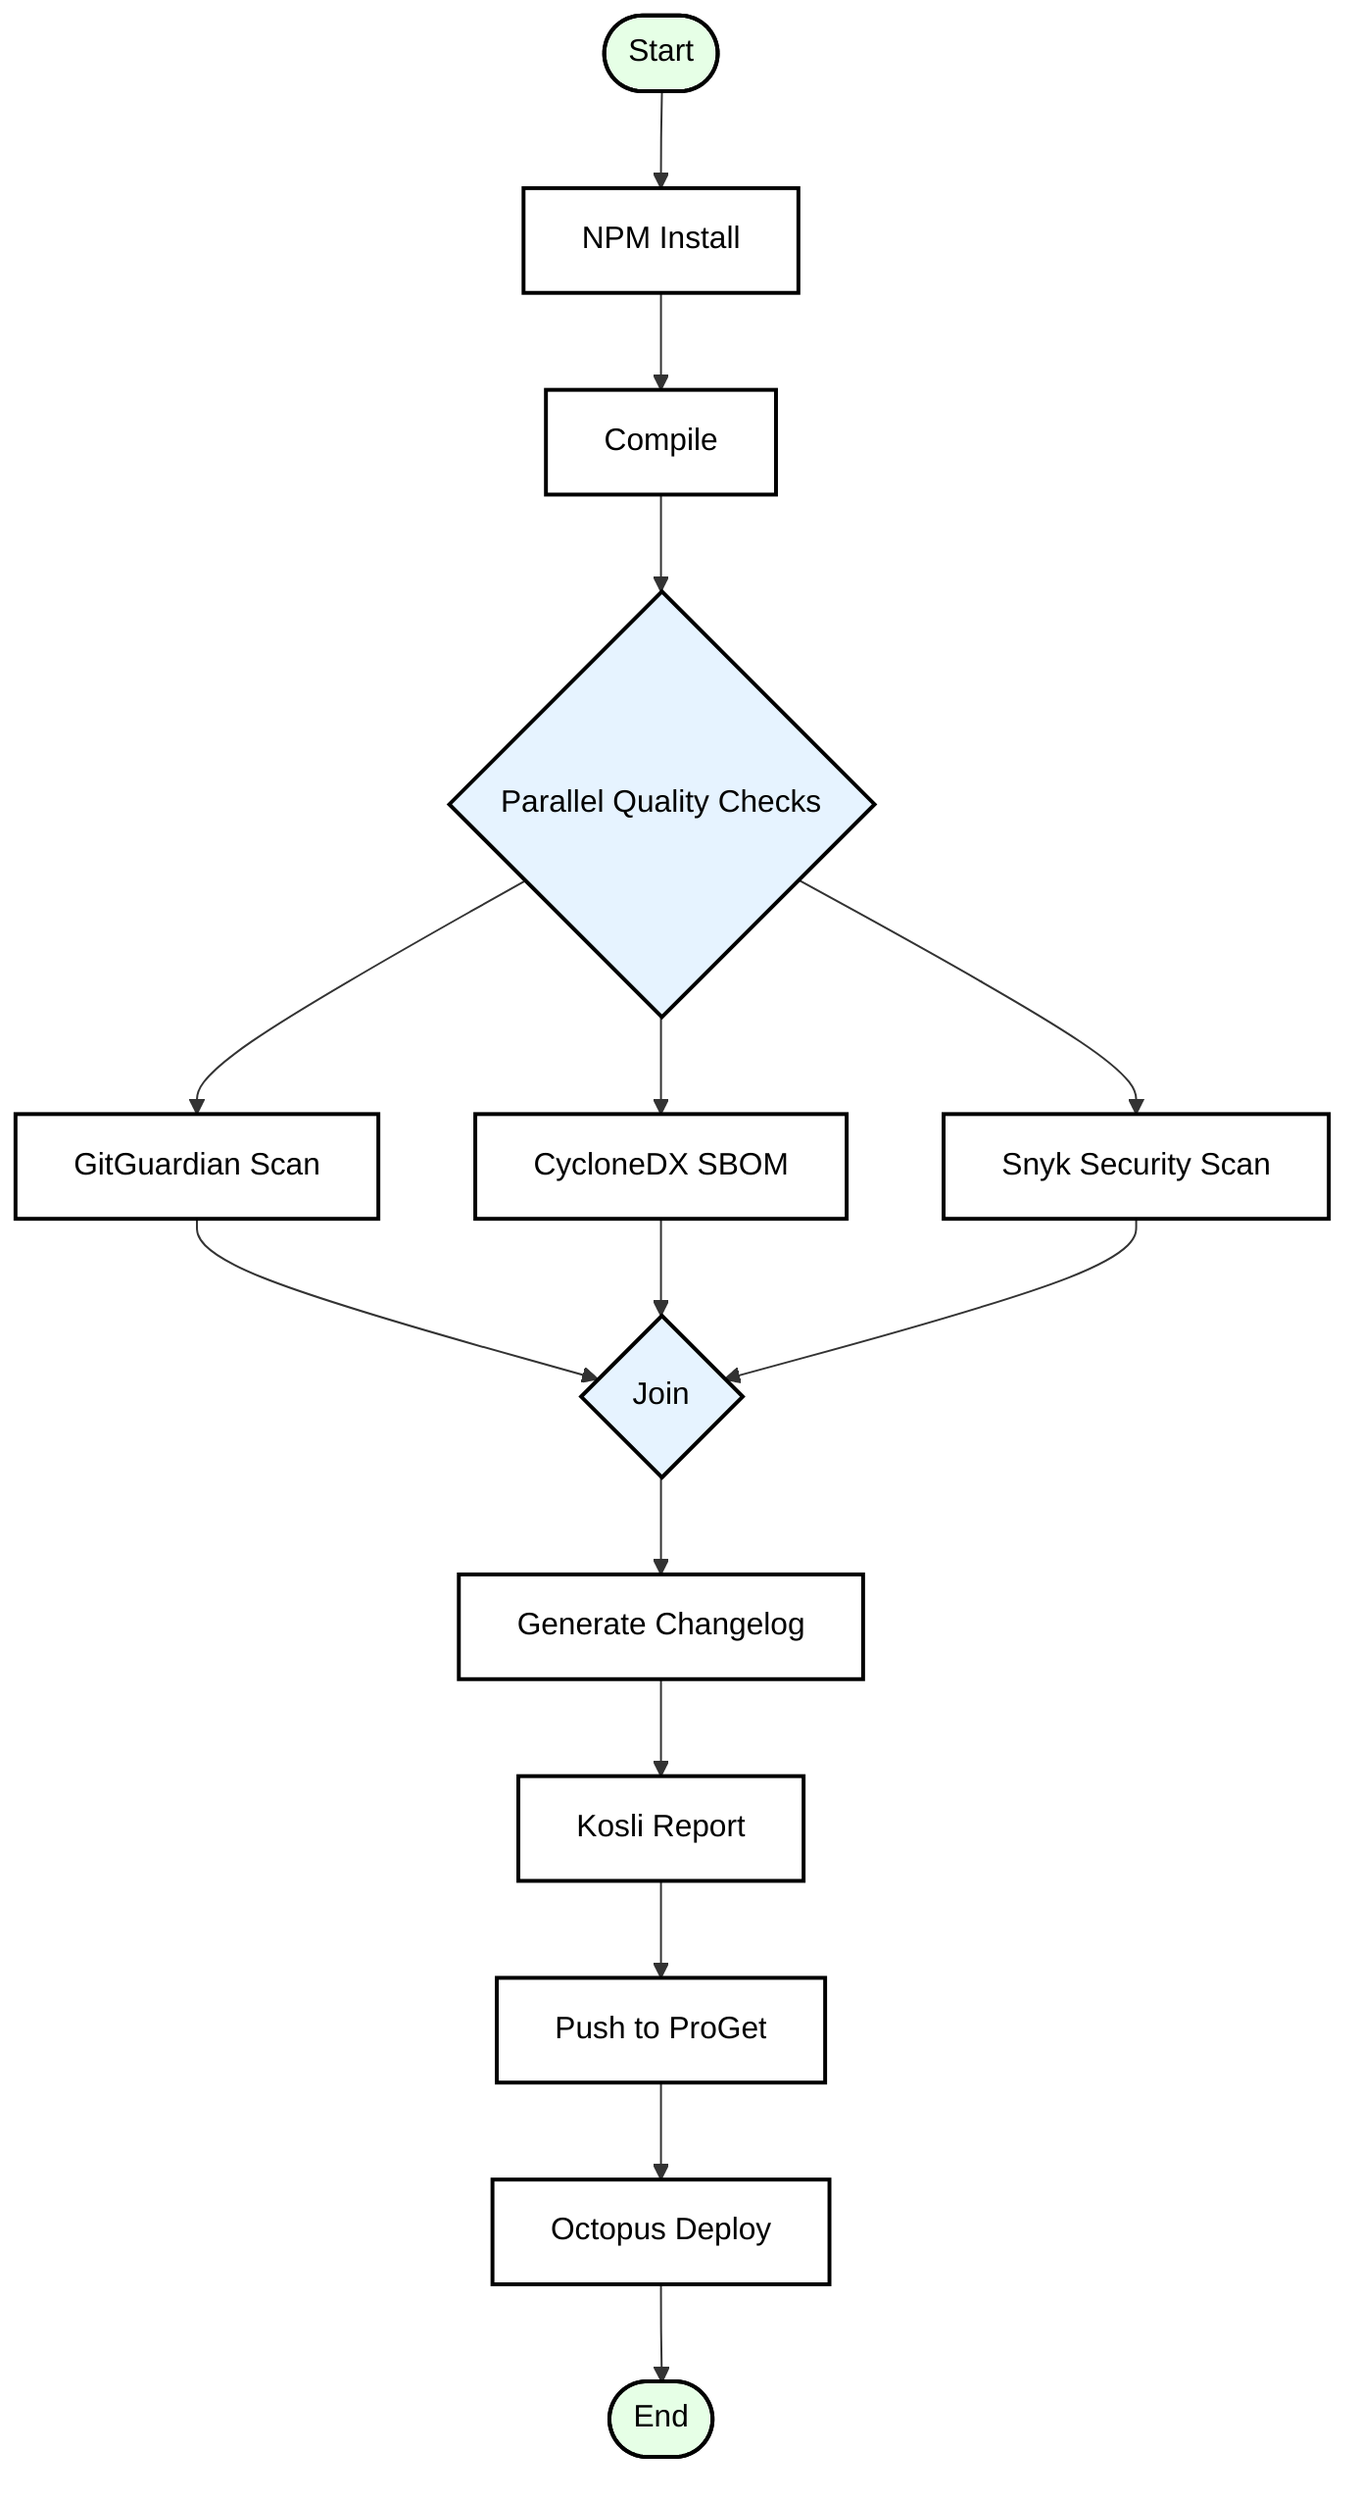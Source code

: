 graph TD
    Start([Start]) --> NpmInstall[NPM Install]
    NpmInstall --> Compile[Compile]
    Compile --> QualityChecks{Parallel Quality Checks}

    QualityChecks --> GitGuardian[GitGuardian Scan]
    QualityChecks --> CycloneDX[CycloneDX SBOM]
    QualityChecks --> SnykScan[Snyk Security Scan]

    GitGuardian --> JoinQuality{Join}
    CycloneDX --> JoinQuality
    SnykScan --> JoinQuality

    JoinQuality --> GenerateChangelog[Generate Changelog]
    GenerateChangelog --> KosliReport[Kosli Report]
    KosliReport --> PushToProGet[Push to ProGet]
    PushToProGet --> OctopusDeploy[Octopus Deploy]
    OctopusDeploy --> End([End])

%% Styling with improved contrast
    classDef process fill:#ffffff,stroke:#000000,stroke-width:2px,color:#000000
    classDef decision fill:#e6f3ff,stroke:#000000,stroke-width:2px,color:#000000
    classDef start fill:#e6ffe6,stroke:#000000,stroke-width:2px,color:#000000

    class Start,End start
    class QualityChecks,JoinQuality decision
    class NpmInstall,Compile,GitGuardian,CycloneDX,SnykScan,GenerateChangelog,KosliReport,PushToProGet,OctopusDeploy process